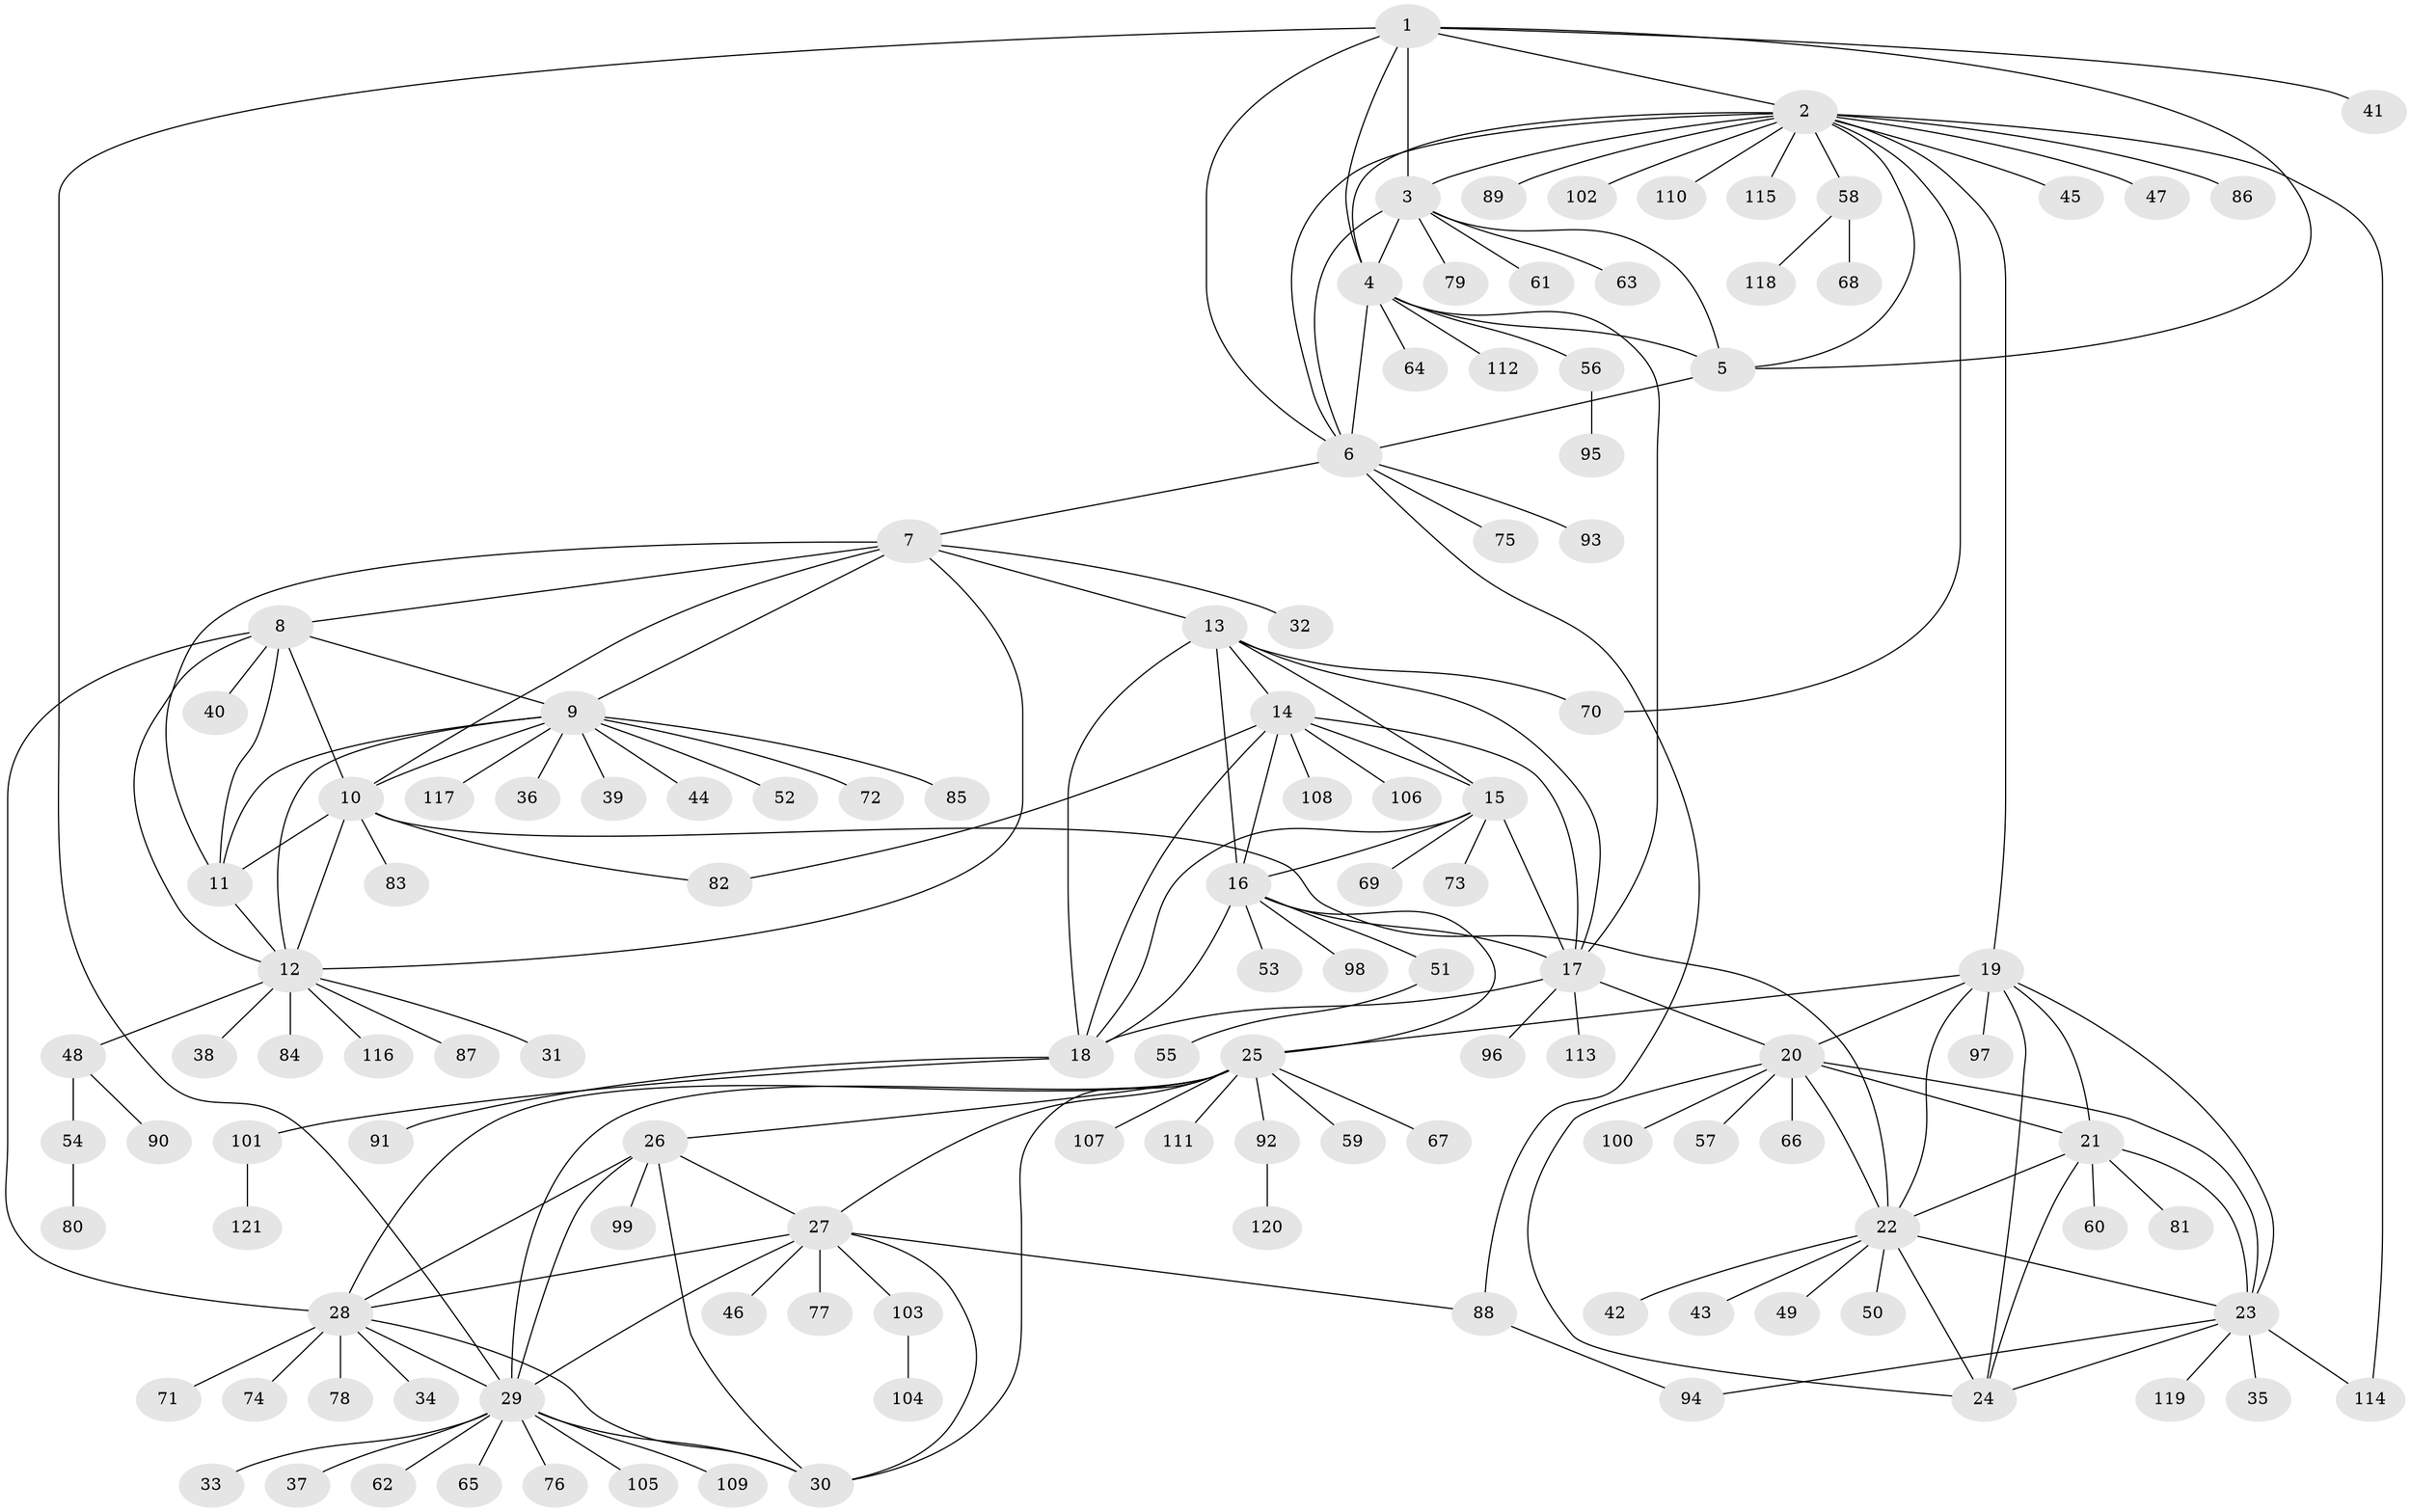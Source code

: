 // Generated by graph-tools (version 1.1) at 2025/26/03/09/25 03:26:43]
// undirected, 121 vertices, 181 edges
graph export_dot {
graph [start="1"]
  node [color=gray90,style=filled];
  1;
  2;
  3;
  4;
  5;
  6;
  7;
  8;
  9;
  10;
  11;
  12;
  13;
  14;
  15;
  16;
  17;
  18;
  19;
  20;
  21;
  22;
  23;
  24;
  25;
  26;
  27;
  28;
  29;
  30;
  31;
  32;
  33;
  34;
  35;
  36;
  37;
  38;
  39;
  40;
  41;
  42;
  43;
  44;
  45;
  46;
  47;
  48;
  49;
  50;
  51;
  52;
  53;
  54;
  55;
  56;
  57;
  58;
  59;
  60;
  61;
  62;
  63;
  64;
  65;
  66;
  67;
  68;
  69;
  70;
  71;
  72;
  73;
  74;
  75;
  76;
  77;
  78;
  79;
  80;
  81;
  82;
  83;
  84;
  85;
  86;
  87;
  88;
  89;
  90;
  91;
  92;
  93;
  94;
  95;
  96;
  97;
  98;
  99;
  100;
  101;
  102;
  103;
  104;
  105;
  106;
  107;
  108;
  109;
  110;
  111;
  112;
  113;
  114;
  115;
  116;
  117;
  118;
  119;
  120;
  121;
  1 -- 2;
  1 -- 3;
  1 -- 4;
  1 -- 5;
  1 -- 6;
  1 -- 29;
  1 -- 41;
  2 -- 3;
  2 -- 4;
  2 -- 5;
  2 -- 6;
  2 -- 19;
  2 -- 45;
  2 -- 47;
  2 -- 58;
  2 -- 70;
  2 -- 86;
  2 -- 89;
  2 -- 102;
  2 -- 110;
  2 -- 114;
  2 -- 115;
  3 -- 4;
  3 -- 5;
  3 -- 6;
  3 -- 61;
  3 -- 63;
  3 -- 79;
  4 -- 5;
  4 -- 6;
  4 -- 17;
  4 -- 56;
  4 -- 64;
  4 -- 112;
  5 -- 6;
  6 -- 7;
  6 -- 75;
  6 -- 88;
  6 -- 93;
  7 -- 8;
  7 -- 9;
  7 -- 10;
  7 -- 11;
  7 -- 12;
  7 -- 13;
  7 -- 32;
  8 -- 9;
  8 -- 10;
  8 -- 11;
  8 -- 12;
  8 -- 28;
  8 -- 40;
  9 -- 10;
  9 -- 11;
  9 -- 12;
  9 -- 36;
  9 -- 39;
  9 -- 44;
  9 -- 52;
  9 -- 72;
  9 -- 85;
  9 -- 117;
  10 -- 11;
  10 -- 12;
  10 -- 22;
  10 -- 82;
  10 -- 83;
  11 -- 12;
  12 -- 31;
  12 -- 38;
  12 -- 48;
  12 -- 84;
  12 -- 87;
  12 -- 116;
  13 -- 14;
  13 -- 15;
  13 -- 16;
  13 -- 17;
  13 -- 18;
  13 -- 70;
  14 -- 15;
  14 -- 16;
  14 -- 17;
  14 -- 18;
  14 -- 82;
  14 -- 106;
  14 -- 108;
  15 -- 16;
  15 -- 17;
  15 -- 18;
  15 -- 69;
  15 -- 73;
  16 -- 17;
  16 -- 18;
  16 -- 25;
  16 -- 51;
  16 -- 53;
  16 -- 98;
  17 -- 18;
  17 -- 20;
  17 -- 96;
  17 -- 113;
  18 -- 91;
  18 -- 101;
  19 -- 20;
  19 -- 21;
  19 -- 22;
  19 -- 23;
  19 -- 24;
  19 -- 25;
  19 -- 97;
  20 -- 21;
  20 -- 22;
  20 -- 23;
  20 -- 24;
  20 -- 57;
  20 -- 66;
  20 -- 100;
  21 -- 22;
  21 -- 23;
  21 -- 24;
  21 -- 60;
  21 -- 81;
  22 -- 23;
  22 -- 24;
  22 -- 42;
  22 -- 43;
  22 -- 49;
  22 -- 50;
  23 -- 24;
  23 -- 35;
  23 -- 94;
  23 -- 114;
  23 -- 119;
  25 -- 26;
  25 -- 27;
  25 -- 28;
  25 -- 29;
  25 -- 30;
  25 -- 59;
  25 -- 67;
  25 -- 92;
  25 -- 107;
  25 -- 111;
  26 -- 27;
  26 -- 28;
  26 -- 29;
  26 -- 30;
  26 -- 99;
  27 -- 28;
  27 -- 29;
  27 -- 30;
  27 -- 46;
  27 -- 77;
  27 -- 88;
  27 -- 103;
  28 -- 29;
  28 -- 30;
  28 -- 34;
  28 -- 71;
  28 -- 74;
  28 -- 78;
  29 -- 30;
  29 -- 33;
  29 -- 37;
  29 -- 62;
  29 -- 65;
  29 -- 76;
  29 -- 105;
  29 -- 109;
  48 -- 54;
  48 -- 90;
  51 -- 55;
  54 -- 80;
  56 -- 95;
  58 -- 68;
  58 -- 118;
  88 -- 94;
  92 -- 120;
  101 -- 121;
  103 -- 104;
}

